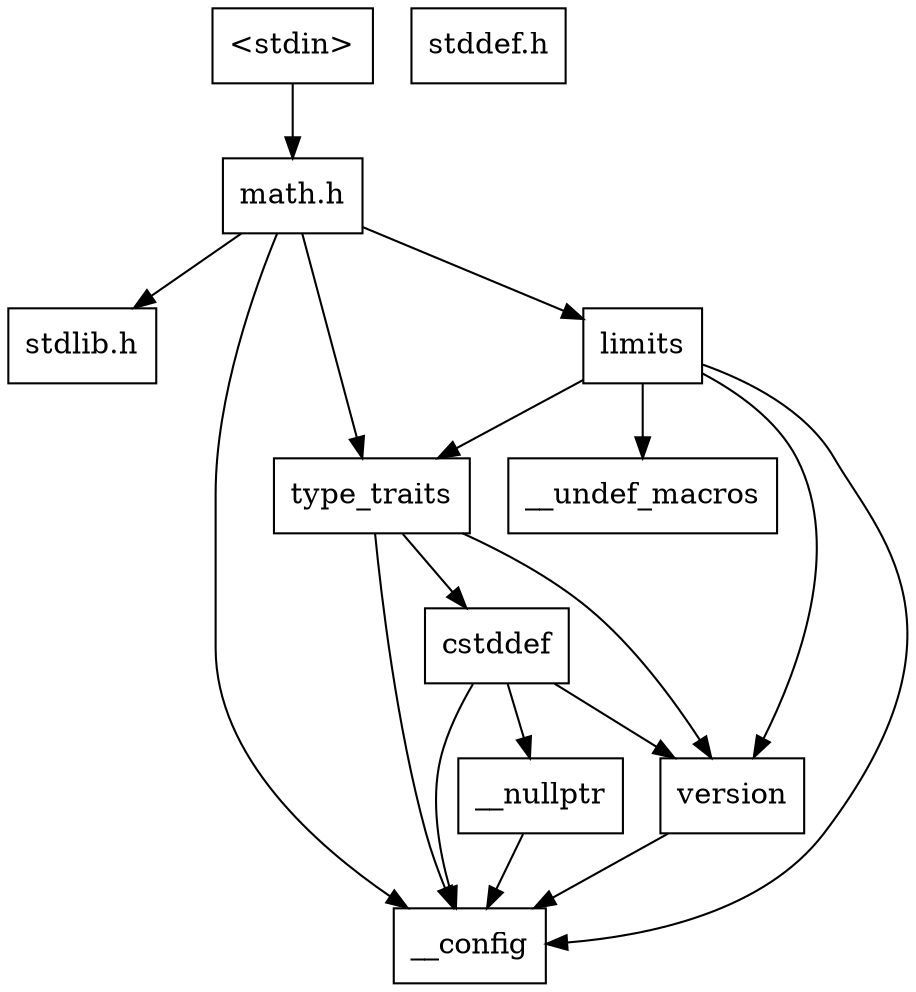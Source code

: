 digraph "dependencies" {
  header_0 [ shape="box", label="\<stdin\>" ];
  header_1 [ shape="box", label="math.h" ];
  header_11 [ shape="box", label="stdlib.h" ];
  header_14 [ shape="box", label="stddef.h" ];
  header_2 [ shape="box", label="__config" ];
  header_57 [ shape="box", label="type_traits" ];
  header_58 [ shape="box", label="cstddef" ];
  header_59 [ shape="box", label="version" ];
  header_61 [ shape="box", label="__nullptr" ];
  header_62 [ shape="box", label="limits" ];
  header_63 [ shape="box", label="__undef_macros" ];
  header_58 -> header_61;
  header_58 -> header_59;
  header_58 -> header_2;
  header_59 -> header_2;
  header_0 -> header_1;
  header_1 -> header_62;
  header_1 -> header_2;
  header_1 -> header_11;
  header_1 -> header_57;
  header_57 -> header_58;
  header_57 -> header_59;
  header_57 -> header_2;
  header_61 -> header_2;
  header_62 -> header_59;
  header_62 -> header_63;
  header_62 -> header_2;
  header_62 -> header_57;
}